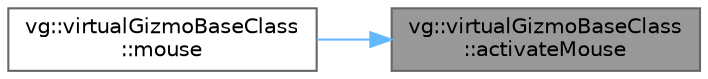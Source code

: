 digraph "vg::virtualGizmoBaseClass::activateMouse"
{
 // LATEX_PDF_SIZE
  bgcolor="transparent";
  edge [fontname=Helvetica,fontsize=10,labelfontname=Helvetica,labelfontsize=10];
  node [fontname=Helvetica,fontsize=10,shape=box,height=0.2,width=0.4];
  rankdir="RL";
  Node1 [id="Node000001",label="vg::virtualGizmoBaseClass\l::activateMouse",height=0.2,width=0.4,color="gray40", fillcolor="grey60", style="filled", fontcolor="black",tooltip=" "];
  Node1 -> Node2 [id="edge1_Node000001_Node000002",dir="back",color="steelblue1",style="solid",tooltip=" "];
  Node2 [id="Node000002",label="vg::virtualGizmoBaseClass\l::mouse",height=0.2,width=0.4,color="grey40", fillcolor="white", style="filled",URL="$classvg_1_1virtual_gizmo_base_class.html#a08f40f53023682e394270d82ffada4e1",tooltip=" "];
}
